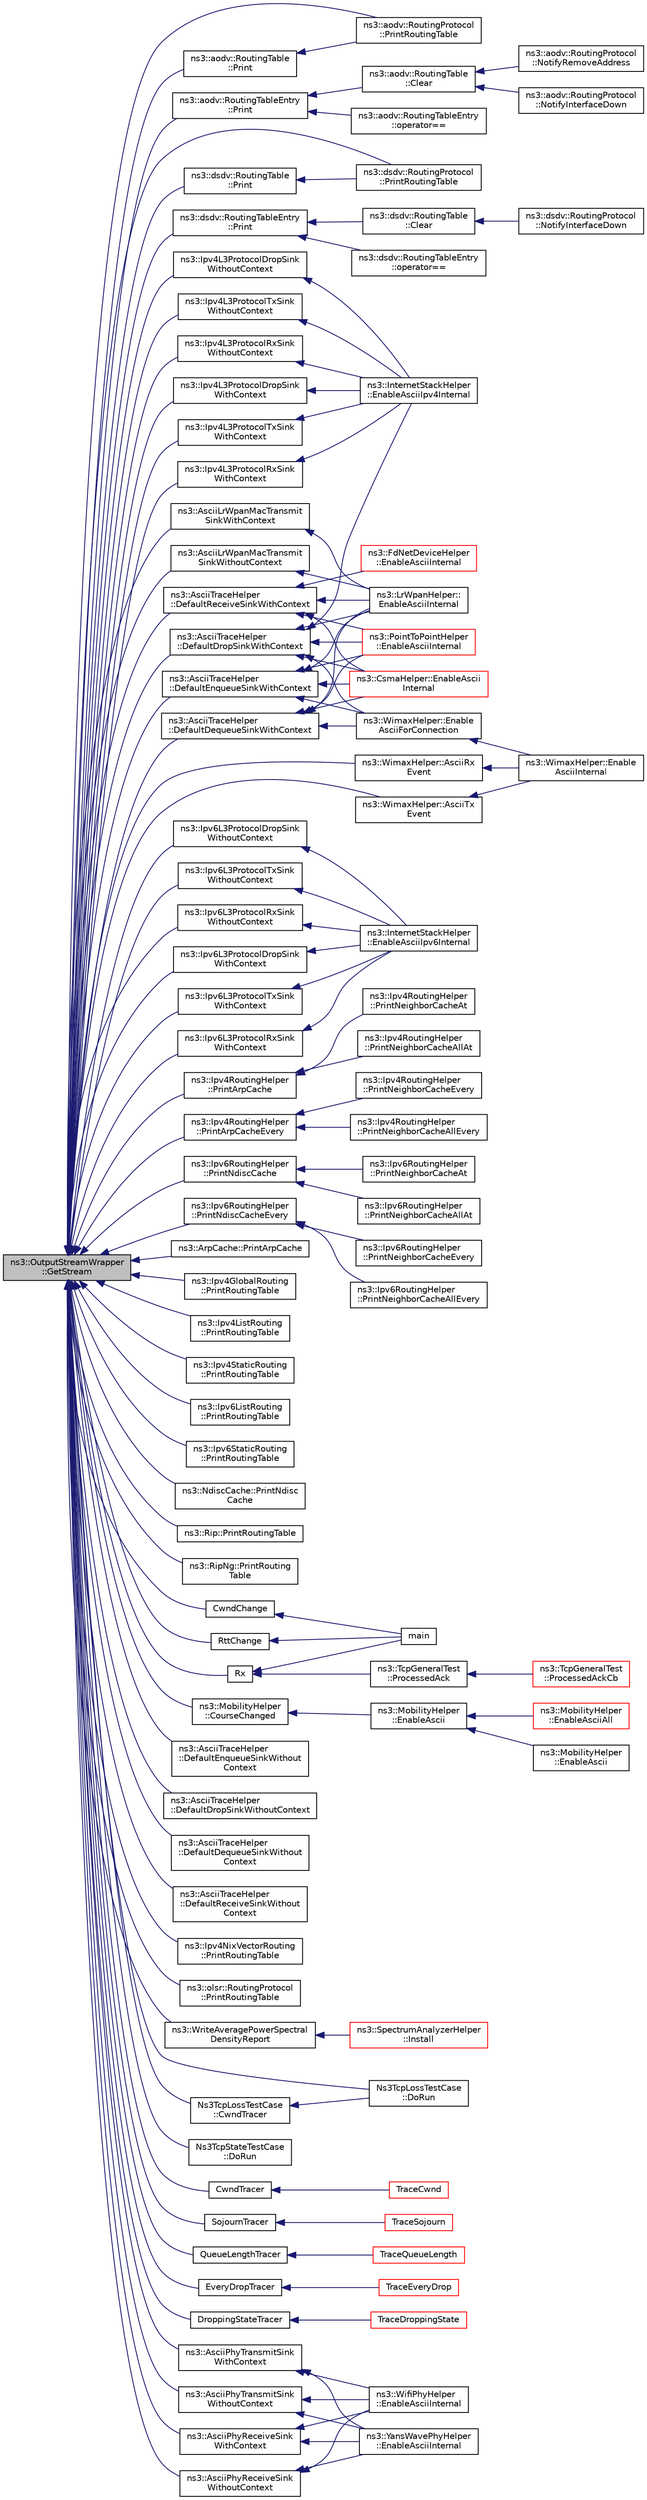 digraph "ns3::OutputStreamWrapper::GetStream"
{
  edge [fontname="Helvetica",fontsize="10",labelfontname="Helvetica",labelfontsize="10"];
  node [fontname="Helvetica",fontsize="10",shape=record];
  rankdir="LR";
  Node1 [label="ns3::OutputStreamWrapper\l::GetStream",height=0.2,width=0.4,color="black", fillcolor="grey75", style="filled", fontcolor="black"];
  Node1 -> Node2 [dir="back",color="midnightblue",fontsize="10",style="solid"];
  Node2 [label="ns3::aodv::RoutingProtocol\l::PrintRoutingTable",height=0.2,width=0.4,color="black", fillcolor="white", style="filled",URL="$db/dd0/classns3_1_1aodv_1_1RoutingProtocol.html#a8c8226567e54cf4b98fa43349ed0725a",tooltip="Print the Routing Table entries. "];
  Node1 -> Node3 [dir="back",color="midnightblue",fontsize="10",style="solid"];
  Node3 [label="ns3::aodv::RoutingTableEntry\l::Print",height=0.2,width=0.4,color="black", fillcolor="white", style="filled",URL="$d7/d69/classns3_1_1aodv_1_1RoutingTableEntry.html#abe0a4cb20972ee53d3d6032e3af42d8a"];
  Node3 -> Node4 [dir="back",color="midnightblue",fontsize="10",style="solid"];
  Node4 [label="ns3::aodv::RoutingTableEntry\l::operator==",height=0.2,width=0.4,color="black", fillcolor="white", style="filled",URL="$d7/d69/classns3_1_1aodv_1_1RoutingTableEntry.html#af7139e71d723bee9930d2083105effd5",tooltip="Compare destination address. "];
  Node3 -> Node5 [dir="back",color="midnightblue",fontsize="10",style="solid"];
  Node5 [label="ns3::aodv::RoutingTable\l::Clear",height=0.2,width=0.4,color="black", fillcolor="white", style="filled",URL="$de/d42/classns3_1_1aodv_1_1RoutingTable.html#ab5ff83df58f2178615be8a8881dbbcd6",tooltip="Delete all entries from routing table. "];
  Node5 -> Node6 [dir="back",color="midnightblue",fontsize="10",style="solid"];
  Node6 [label="ns3::aodv::RoutingProtocol\l::NotifyInterfaceDown",height=0.2,width=0.4,color="black", fillcolor="white", style="filled",URL="$db/dd0/classns3_1_1aodv_1_1RoutingProtocol.html#a26b018550c9d7195f00bc73b266cc821"];
  Node5 -> Node7 [dir="back",color="midnightblue",fontsize="10",style="solid"];
  Node7 [label="ns3::aodv::RoutingProtocol\l::NotifyRemoveAddress",height=0.2,width=0.4,color="black", fillcolor="white", style="filled",URL="$db/dd0/classns3_1_1aodv_1_1RoutingProtocol.html#aa3ada55a69e945cc414d87566cca0388"];
  Node1 -> Node8 [dir="back",color="midnightblue",fontsize="10",style="solid"];
  Node8 [label="ns3::aodv::RoutingTable\l::Print",height=0.2,width=0.4,color="black", fillcolor="white", style="filled",URL="$de/d42/classns3_1_1aodv_1_1RoutingTable.html#a96ea03f8cb07c9cdedb43e08bc000ae7",tooltip="Print routing table. "];
  Node8 -> Node2 [dir="back",color="midnightblue",fontsize="10",style="solid"];
  Node1 -> Node9 [dir="back",color="midnightblue",fontsize="10",style="solid"];
  Node9 [label="ns3::dsdv::RoutingProtocol\l::PrintRoutingTable",height=0.2,width=0.4,color="black", fillcolor="white", style="filled",URL="$de/dca/classns3_1_1dsdv_1_1RoutingProtocol.html#ac13b00f0a73404bebf2a6fccfea987d9",tooltip="Print the Routing Table entries. "];
  Node1 -> Node10 [dir="back",color="midnightblue",fontsize="10",style="solid"];
  Node10 [label="ns3::dsdv::RoutingTableEntry\l::Print",height=0.2,width=0.4,color="black", fillcolor="white", style="filled",URL="$d0/d36/classns3_1_1dsdv_1_1RoutingTableEntry.html#a9265d9edd111ba791855b81101f82eb5"];
  Node10 -> Node11 [dir="back",color="midnightblue",fontsize="10",style="solid"];
  Node11 [label="ns3::dsdv::RoutingTableEntry\l::operator==",height=0.2,width=0.4,color="black", fillcolor="white", style="filled",URL="$d0/d36/classns3_1_1dsdv_1_1RoutingTableEntry.html#a28e2c692a87aa80ca1f8063e628db5c5",tooltip="Compare destination address. "];
  Node10 -> Node12 [dir="back",color="midnightblue",fontsize="10",style="solid"];
  Node12 [label="ns3::dsdv::RoutingTable\l::Clear",height=0.2,width=0.4,color="black", fillcolor="white", style="filled",URL="$da/dc7/classns3_1_1dsdv_1_1RoutingTable.html#a4b082df912185628706b93ddbe1eeefb",tooltip="Delete all entries from routing table. "];
  Node12 -> Node13 [dir="back",color="midnightblue",fontsize="10",style="solid"];
  Node13 [label="ns3::dsdv::RoutingProtocol\l::NotifyInterfaceDown",height=0.2,width=0.4,color="black", fillcolor="white", style="filled",URL="$de/dca/classns3_1_1dsdv_1_1RoutingProtocol.html#a4c9154c20c88647918a2c0e144be6b4f"];
  Node1 -> Node14 [dir="back",color="midnightblue",fontsize="10",style="solid"];
  Node14 [label="ns3::dsdv::RoutingTable\l::Print",height=0.2,width=0.4,color="black", fillcolor="white", style="filled",URL="$da/dc7/classns3_1_1dsdv_1_1RoutingTable.html#a12577457ac58fcc4ab12b44f26955878",tooltip="Print routing table. "];
  Node14 -> Node9 [dir="back",color="midnightblue",fontsize="10",style="solid"];
  Node1 -> Node15 [dir="back",color="midnightblue",fontsize="10",style="solid"];
  Node15 [label="ns3::Ipv4L3ProtocolDropSink\lWithoutContext",height=0.2,width=0.4,color="black", fillcolor="white", style="filled",URL="$d7/d2e/namespacens3.html#aa6faccffe4e7ec3e0a1f5ea80ed7f81d",tooltip="Sync function for IPv4 dropped packet - Ascii output. "];
  Node15 -> Node16 [dir="back",color="midnightblue",fontsize="10",style="solid"];
  Node16 [label="ns3::InternetStackHelper\l::EnableAsciiIpv4Internal",height=0.2,width=0.4,color="black", fillcolor="white", style="filled",URL="$da/d33/classns3_1_1InternetStackHelper.html#ab09a45882051edfc4881fc751ccbdd48",tooltip="Enable ascii trace output on the indicated Ipv4 and interface pair. "];
  Node1 -> Node17 [dir="back",color="midnightblue",fontsize="10",style="solid"];
  Node17 [label="ns3::Ipv4L3ProtocolTxSink\lWithoutContext",height=0.2,width=0.4,color="black", fillcolor="white", style="filled",URL="$d7/d2e/namespacens3.html#ae08dabf17f5254377bcce237263a3c4d",tooltip="Sync function for IPv4 transmitted packet - Ascii output. "];
  Node17 -> Node16 [dir="back",color="midnightblue",fontsize="10",style="solid"];
  Node1 -> Node18 [dir="back",color="midnightblue",fontsize="10",style="solid"];
  Node18 [label="ns3::Ipv4L3ProtocolRxSink\lWithoutContext",height=0.2,width=0.4,color="black", fillcolor="white", style="filled",URL="$d7/d2e/namespacens3.html#ab7f559cb75bca820ec86b2be4523b8bf",tooltip="Sync function for IPv4 received packet - Ascii output. "];
  Node18 -> Node16 [dir="back",color="midnightblue",fontsize="10",style="solid"];
  Node1 -> Node19 [dir="back",color="midnightblue",fontsize="10",style="solid"];
  Node19 [label="ns3::Ipv4L3ProtocolDropSink\lWithContext",height=0.2,width=0.4,color="black", fillcolor="white", style="filled",URL="$d7/d2e/namespacens3.html#ab731704e54609d989a8b5ab8790f5948",tooltip="Sync function for IPv4 dropped packet - Ascii output. "];
  Node19 -> Node16 [dir="back",color="midnightblue",fontsize="10",style="solid"];
  Node1 -> Node20 [dir="back",color="midnightblue",fontsize="10",style="solid"];
  Node20 [label="ns3::Ipv4L3ProtocolTxSink\lWithContext",height=0.2,width=0.4,color="black", fillcolor="white", style="filled",URL="$d7/d2e/namespacens3.html#ae5c3b272528df0f20c90e9619ae8d4c1",tooltip="Sync function for IPv4 transmitted packet - Ascii output. "];
  Node20 -> Node16 [dir="back",color="midnightblue",fontsize="10",style="solid"];
  Node1 -> Node21 [dir="back",color="midnightblue",fontsize="10",style="solid"];
  Node21 [label="ns3::Ipv4L3ProtocolRxSink\lWithContext",height=0.2,width=0.4,color="black", fillcolor="white", style="filled",URL="$d7/d2e/namespacens3.html#a861f020898d092a9027edf46576a4033",tooltip="Sync function for IPv4 received packet - Ascii output. "];
  Node21 -> Node16 [dir="back",color="midnightblue",fontsize="10",style="solid"];
  Node1 -> Node22 [dir="back",color="midnightblue",fontsize="10",style="solid"];
  Node22 [label="ns3::Ipv6L3ProtocolDropSink\lWithoutContext",height=0.2,width=0.4,color="black", fillcolor="white", style="filled",URL="$d7/d2e/namespacens3.html#a7ced21c98bc6aea53aacc04207dcf51c",tooltip="Sync function for IPv6 dropped packet - Ascii output. "];
  Node22 -> Node23 [dir="back",color="midnightblue",fontsize="10",style="solid"];
  Node23 [label="ns3::InternetStackHelper\l::EnableAsciiIpv6Internal",height=0.2,width=0.4,color="black", fillcolor="white", style="filled",URL="$da/d33/classns3_1_1InternetStackHelper.html#a812b901ab8c2aff1f7feca6a9864b9c2",tooltip="Enable ascii trace output on the indicated Ipv6 and interface pair. "];
  Node1 -> Node24 [dir="back",color="midnightblue",fontsize="10",style="solid"];
  Node24 [label="ns3::Ipv6L3ProtocolTxSink\lWithoutContext",height=0.2,width=0.4,color="black", fillcolor="white", style="filled",URL="$d7/d2e/namespacens3.html#afefdbba2df6c6e8aaaf8cd04d4c65ed8",tooltip="Sync function for IPv6 transmitted packet - Ascii output. "];
  Node24 -> Node23 [dir="back",color="midnightblue",fontsize="10",style="solid"];
  Node1 -> Node25 [dir="back",color="midnightblue",fontsize="10",style="solid"];
  Node25 [label="ns3::Ipv6L3ProtocolRxSink\lWithoutContext",height=0.2,width=0.4,color="black", fillcolor="white", style="filled",URL="$d7/d2e/namespacens3.html#afebee98eb19d40184517bb4806b90130",tooltip="Sync function for IPv6 received packet - Ascii output. "];
  Node25 -> Node23 [dir="back",color="midnightblue",fontsize="10",style="solid"];
  Node1 -> Node26 [dir="back",color="midnightblue",fontsize="10",style="solid"];
  Node26 [label="ns3::Ipv6L3ProtocolDropSink\lWithContext",height=0.2,width=0.4,color="black", fillcolor="white", style="filled",URL="$d7/d2e/namespacens3.html#a4c8acaeda2989dceadb214af568d89a1",tooltip="Sync function for IPv6 dropped packet - Ascii output. "];
  Node26 -> Node23 [dir="back",color="midnightblue",fontsize="10",style="solid"];
  Node1 -> Node27 [dir="back",color="midnightblue",fontsize="10",style="solid"];
  Node27 [label="ns3::Ipv6L3ProtocolTxSink\lWithContext",height=0.2,width=0.4,color="black", fillcolor="white", style="filled",URL="$d7/d2e/namespacens3.html#aaf7b2964128423d1fa02e622009b0e04",tooltip="Sync function for IPv6 transmitted packet - Ascii output. "];
  Node27 -> Node23 [dir="back",color="midnightblue",fontsize="10",style="solid"];
  Node1 -> Node28 [dir="back",color="midnightblue",fontsize="10",style="solid"];
  Node28 [label="ns3::Ipv6L3ProtocolRxSink\lWithContext",height=0.2,width=0.4,color="black", fillcolor="white", style="filled",URL="$d7/d2e/namespacens3.html#a694eb22660f7c8a45732d834395e3900",tooltip="Sync function for IPv6 received packet - Ascii output. "];
  Node28 -> Node23 [dir="back",color="midnightblue",fontsize="10",style="solid"];
  Node1 -> Node29 [dir="back",color="midnightblue",fontsize="10",style="solid"];
  Node29 [label="ns3::Ipv4RoutingHelper\l::PrintArpCache",height=0.2,width=0.4,color="black", fillcolor="white", style="filled",URL="$df/d4e/classns3_1_1Ipv4RoutingHelper.html#ae2bcc2aced34f45479b388fa16761e85",tooltip="prints the neighbor cache of a node. "];
  Node29 -> Node30 [dir="back",color="midnightblue",fontsize="10",style="solid"];
  Node30 [label="ns3::Ipv4RoutingHelper\l::PrintNeighborCacheAllAt",height=0.2,width=0.4,color="black", fillcolor="white", style="filled",URL="$df/d4e/classns3_1_1Ipv4RoutingHelper.html#ab74b74f056874f2058c1a1b2e0573049",tooltip="prints the neighbor cache of all nodes at a particular time. "];
  Node29 -> Node31 [dir="back",color="midnightblue",fontsize="10",style="solid"];
  Node31 [label="ns3::Ipv4RoutingHelper\l::PrintNeighborCacheAt",height=0.2,width=0.4,color="black", fillcolor="white", style="filled",URL="$df/d4e/classns3_1_1Ipv4RoutingHelper.html#a6cbcf152538f660d62508ca5e398a982",tooltip="prints the neighbor cache of a node at a particular time. "];
  Node1 -> Node32 [dir="back",color="midnightblue",fontsize="10",style="solid"];
  Node32 [label="ns3::Ipv4RoutingHelper\l::PrintArpCacheEvery",height=0.2,width=0.4,color="black", fillcolor="white", style="filled",URL="$df/d4e/classns3_1_1Ipv4RoutingHelper.html#a34f51ee22efe6ae308e4843741e80388",tooltip="prints the neighbor cache of a node at regular intervals specified by user. "];
  Node32 -> Node33 [dir="back",color="midnightblue",fontsize="10",style="solid"];
  Node33 [label="ns3::Ipv4RoutingHelper\l::PrintNeighborCacheAllEvery",height=0.2,width=0.4,color="black", fillcolor="white", style="filled",URL="$df/d4e/classns3_1_1Ipv4RoutingHelper.html#ab9a6ef81b586a23f92fc1595c52661de",tooltip="prints the neighbor cache of all nodes at regular intervals specified by user. "];
  Node32 -> Node34 [dir="back",color="midnightblue",fontsize="10",style="solid"];
  Node34 [label="ns3::Ipv4RoutingHelper\l::PrintNeighborCacheEvery",height=0.2,width=0.4,color="black", fillcolor="white", style="filled",URL="$df/d4e/classns3_1_1Ipv4RoutingHelper.html#a8e2a4a699fedde1a4dd18db03c2694b0",tooltip="prints the neighbor cache of a node at regular intervals specified by user. "];
  Node1 -> Node35 [dir="back",color="midnightblue",fontsize="10",style="solid"];
  Node35 [label="ns3::Ipv6RoutingHelper\l::PrintNdiscCache",height=0.2,width=0.4,color="black", fillcolor="white", style="filled",URL="$d1/d7a/classns3_1_1Ipv6RoutingHelper.html#a582eac0a7c42f77cdc5b8319f1c25897",tooltip="prints the neighbor cache of a node. "];
  Node35 -> Node36 [dir="back",color="midnightblue",fontsize="10",style="solid"];
  Node36 [label="ns3::Ipv6RoutingHelper\l::PrintNeighborCacheAllAt",height=0.2,width=0.4,color="black", fillcolor="white", style="filled",URL="$d1/d7a/classns3_1_1Ipv6RoutingHelper.html#a3fb619b1828a73f8c4a77ba1a64c6417",tooltip="prints the neighbor cache of all nodes at a particular time. "];
  Node35 -> Node37 [dir="back",color="midnightblue",fontsize="10",style="solid"];
  Node37 [label="ns3::Ipv6RoutingHelper\l::PrintNeighborCacheAt",height=0.2,width=0.4,color="black", fillcolor="white", style="filled",URL="$d1/d7a/classns3_1_1Ipv6RoutingHelper.html#a8906443d390d97c41fdb09df227051aa",tooltip="prints the neighbor cache of a node at a particular time. "];
  Node1 -> Node38 [dir="back",color="midnightblue",fontsize="10",style="solid"];
  Node38 [label="ns3::Ipv6RoutingHelper\l::PrintNdiscCacheEvery",height=0.2,width=0.4,color="black", fillcolor="white", style="filled",URL="$d1/d7a/classns3_1_1Ipv6RoutingHelper.html#a6b83234c9aa93f14576ba9f12c87a64b",tooltip="prints the neighbor cache of a node at regular intervals specified by user. "];
  Node38 -> Node39 [dir="back",color="midnightblue",fontsize="10",style="solid"];
  Node39 [label="ns3::Ipv6RoutingHelper\l::PrintNeighborCacheAllEvery",height=0.2,width=0.4,color="black", fillcolor="white", style="filled",URL="$d1/d7a/classns3_1_1Ipv6RoutingHelper.html#a623d584ad005d7b9f5c6d43b34007243",tooltip="prints the neighbor cache of all nodes at regular intervals specified by user. "];
  Node38 -> Node40 [dir="back",color="midnightblue",fontsize="10",style="solid"];
  Node40 [label="ns3::Ipv6RoutingHelper\l::PrintNeighborCacheEvery",height=0.2,width=0.4,color="black", fillcolor="white", style="filled",URL="$d1/d7a/classns3_1_1Ipv6RoutingHelper.html#ac904dfdcd8d047f61fd20cec6ee73cda",tooltip="prints the neighbor cache of a node at regular intervals specified by user. "];
  Node1 -> Node41 [dir="back",color="midnightblue",fontsize="10",style="solid"];
  Node41 [label="ns3::ArpCache::PrintArpCache",height=0.2,width=0.4,color="black", fillcolor="white", style="filled",URL="$d4/d81/classns3_1_1ArpCache.html#a521e3f77a195864909066b493f32a3c9",tooltip="Print the ARP cache entries. "];
  Node1 -> Node42 [dir="back",color="midnightblue",fontsize="10",style="solid"];
  Node42 [label="ns3::Ipv4GlobalRouting\l::PrintRoutingTable",height=0.2,width=0.4,color="black", fillcolor="white", style="filled",URL="$db/dff/classns3_1_1Ipv4GlobalRouting.html#aa8be09f66df028d8c3832c1c0da25a7b",tooltip="Print the Routing Table entries. "];
  Node1 -> Node43 [dir="back",color="midnightblue",fontsize="10",style="solid"];
  Node43 [label="ns3::Ipv4ListRouting\l::PrintRoutingTable",height=0.2,width=0.4,color="black", fillcolor="white", style="filled",URL="$d3/d8c/classns3_1_1Ipv4ListRouting.html#afa8bf21c4f227a241a1db4a619b742fc",tooltip="Print the Routing Table entries. "];
  Node1 -> Node44 [dir="back",color="midnightblue",fontsize="10",style="solid"];
  Node44 [label="ns3::Ipv4StaticRouting\l::PrintRoutingTable",height=0.2,width=0.4,color="black", fillcolor="white", style="filled",URL="$dd/d2d/classns3_1_1Ipv4StaticRouting.html#a917ee8a51016e159903df505bf7ded25",tooltip="Print the Routing Table entries. "];
  Node1 -> Node45 [dir="back",color="midnightblue",fontsize="10",style="solid"];
  Node45 [label="ns3::Ipv6ListRouting\l::PrintRoutingTable",height=0.2,width=0.4,color="black", fillcolor="white", style="filled",URL="$d1/dc7/classns3_1_1Ipv6ListRouting.html#a0c8272a6217b35e37b6e6ac247494890",tooltip="Print the Routing Table entries. "];
  Node1 -> Node46 [dir="back",color="midnightblue",fontsize="10",style="solid"];
  Node46 [label="ns3::Ipv6StaticRouting\l::PrintRoutingTable",height=0.2,width=0.4,color="black", fillcolor="white", style="filled",URL="$dc/df9/classns3_1_1Ipv6StaticRouting.html#a39ea5334065001c093c8165d6a282550",tooltip="Print the Routing Table entries. "];
  Node1 -> Node47 [dir="back",color="midnightblue",fontsize="10",style="solid"];
  Node47 [label="ns3::NdiscCache::PrintNdisc\lCache",height=0.2,width=0.4,color="black", fillcolor="white", style="filled",URL="$d6/de7/classns3_1_1NdiscCache.html#a65e877dca047412588891aad732a4602",tooltip="Print the NDISC cache entries. "];
  Node1 -> Node48 [dir="back",color="midnightblue",fontsize="10",style="solid"];
  Node48 [label="ns3::Rip::PrintRoutingTable",height=0.2,width=0.4,color="black", fillcolor="white", style="filled",URL="$d7/d2b/classns3_1_1Rip.html#ab1ac007cf3e796e4e7bc815c942a6ff5",tooltip="Print the Routing Table entries. "];
  Node1 -> Node49 [dir="back",color="midnightblue",fontsize="10",style="solid"];
  Node49 [label="ns3::RipNg::PrintRouting\lTable",height=0.2,width=0.4,color="black", fillcolor="white", style="filled",URL="$da/d75/classns3_1_1RipNg.html#aec30027ca8085a46d680b98291e27480",tooltip="Print the Routing Table entries. "];
  Node1 -> Node50 [dir="back",color="midnightblue",fontsize="10",style="solid"];
  Node50 [label="ns3::AsciiLrWpanMacTransmit\lSinkWithContext",height=0.2,width=0.4,color="black", fillcolor="white", style="filled",URL="$d7/d2e/namespacens3.html#a33e8db15e30905da375f8fd84052eda5",tooltip="Output an ascii line representing the Transmit event (with context) "];
  Node50 -> Node51 [dir="back",color="midnightblue",fontsize="10",style="solid"];
  Node51 [label="ns3::LrWpanHelper::\lEnableAsciiInternal",height=0.2,width=0.4,color="black", fillcolor="white", style="filled",URL="$d7/de8/classns3_1_1LrWpanHelper.html#a0accf3ecc8c464cde332c92dca565c05",tooltip="Enable ascii trace output on the indicated net device. "];
  Node1 -> Node52 [dir="back",color="midnightblue",fontsize="10",style="solid"];
  Node52 [label="ns3::AsciiLrWpanMacTransmit\lSinkWithoutContext",height=0.2,width=0.4,color="black", fillcolor="white", style="filled",URL="$d7/d2e/namespacens3.html#a55e2dfa7fb9d30fbc6c174df2f29b25e",tooltip="Output an ascii line representing the Transmit event (without context) "];
  Node52 -> Node51 [dir="back",color="midnightblue",fontsize="10",style="solid"];
  Node1 -> Node53 [dir="back",color="midnightblue",fontsize="10",style="solid"];
  Node53 [label="CwndChange",height=0.2,width=0.4,color="black", fillcolor="white", style="filled",URL="$d0/db3/mmwave-tcp-building-example_8cc.html#a029700a26394b63e7e4f8fe0dc2a3e0d"];
  Node53 -> Node54 [dir="back",color="midnightblue",fontsize="10",style="solid"];
  Node54 [label="main",height=0.2,width=0.4,color="black", fillcolor="white", style="filled",URL="$d0/db3/mmwave-tcp-building-example_8cc.html#a0ddf1224851353fc92bfbff6f499fa97"];
  Node1 -> Node55 [dir="back",color="midnightblue",fontsize="10",style="solid"];
  Node55 [label="RttChange",height=0.2,width=0.4,color="black", fillcolor="white", style="filled",URL="$d0/db3/mmwave-tcp-building-example_8cc.html#a9490f3a2b4f07bb82ec1024befcb57a8"];
  Node55 -> Node54 [dir="back",color="midnightblue",fontsize="10",style="solid"];
  Node1 -> Node56 [dir="back",color="midnightblue",fontsize="10",style="solid"];
  Node56 [label="Rx",height=0.2,width=0.4,color="black", fillcolor="white", style="filled",URL="$d0/db3/mmwave-tcp-building-example_8cc.html#a44926b91325d01c8749a8e4728a65087"];
  Node56 -> Node57 [dir="back",color="midnightblue",fontsize="10",style="solid"];
  Node57 [label="ns3::TcpGeneralTest\l::ProcessedAck",height=0.2,width=0.4,color="black", fillcolor="white", style="filled",URL="$d2/dfd/classns3_1_1TcpGeneralTest.html#aaf6040114684686637a68e26a736f63d",tooltip="Processed ack. "];
  Node57 -> Node58 [dir="back",color="midnightblue",fontsize="10",style="solid"];
  Node58 [label="ns3::TcpGeneralTest\l::ProcessedAckCb",height=0.2,width=0.4,color="red", fillcolor="white", style="filled",URL="$d2/dfd/classns3_1_1TcpGeneralTest.html#af88a3e0b2df93ce521e1b83ae9e4ef76",tooltip="ACK processed Callback. "];
  Node56 -> Node54 [dir="back",color="midnightblue",fontsize="10",style="solid"];
  Node1 -> Node59 [dir="back",color="midnightblue",fontsize="10",style="solid"];
  Node59 [label="ns3::MobilityHelper\l::CourseChanged",height=0.2,width=0.4,color="black", fillcolor="white", style="filled",URL="$d8/def/classns3_1_1MobilityHelper.html#a542a56e32f638a75ef152a3f56ce553b"];
  Node59 -> Node60 [dir="back",color="midnightblue",fontsize="10",style="solid"];
  Node60 [label="ns3::MobilityHelper\l::EnableAscii",height=0.2,width=0.4,color="black", fillcolor="white", style="filled",URL="$d8/def/classns3_1_1MobilityHelper.html#af5b410b07e9d77b782714c39e3506a9e"];
  Node60 -> Node61 [dir="back",color="midnightblue",fontsize="10",style="solid"];
  Node61 [label="ns3::MobilityHelper\l::EnableAscii",height=0.2,width=0.4,color="black", fillcolor="white", style="filled",URL="$d8/def/classns3_1_1MobilityHelper.html#a2ff8bdad85411a26b6cb66eeb8398f12"];
  Node60 -> Node62 [dir="back",color="midnightblue",fontsize="10",style="solid"];
  Node62 [label="ns3::MobilityHelper\l::EnableAsciiAll",height=0.2,width=0.4,color="red", fillcolor="white", style="filled",URL="$d8/def/classns3_1_1MobilityHelper.html#a42ea087c23c41ea9c16526caa7812b40"];
  Node1 -> Node63 [dir="back",color="midnightblue",fontsize="10",style="solid"];
  Node63 [label="ns3::AsciiTraceHelper\l::DefaultEnqueueSinkWithout\lContext",height=0.2,width=0.4,color="black", fillcolor="white", style="filled",URL="$dd/da2/classns3_1_1AsciiTraceHelper.html#ad4ae3d42d9e6764ac5a3aaae5712144b",tooltip="Basic Enqueue default trace sink. "];
  Node1 -> Node64 [dir="back",color="midnightblue",fontsize="10",style="solid"];
  Node64 [label="ns3::AsciiTraceHelper\l::DefaultEnqueueSinkWithContext",height=0.2,width=0.4,color="black", fillcolor="white", style="filled",URL="$dd/da2/classns3_1_1AsciiTraceHelper.html#a9b6db67e12e13496f736f9895f211688",tooltip="Basic Enqueue default trace sink. "];
  Node64 -> Node65 [dir="back",color="midnightblue",fontsize="10",style="solid"];
  Node65 [label="ns3::CsmaHelper::EnableAscii\lInternal",height=0.2,width=0.4,color="red", fillcolor="white", style="filled",URL="$d9/dbd/classns3_1_1CsmaHelper.html#af2eac110641882febd39247258efda54",tooltip="Enable ascii trace output on the indicated net device. "];
  Node64 -> Node51 [dir="back",color="midnightblue",fontsize="10",style="solid"];
  Node64 -> Node66 [dir="back",color="midnightblue",fontsize="10",style="solid"];
  Node66 [label="ns3::PointToPointHelper\l::EnableAsciiInternal",height=0.2,width=0.4,color="red", fillcolor="white", style="filled",URL="$d5/d0d/classns3_1_1PointToPointHelper.html#a500491e31095208060544b015d1112d5",tooltip="Enable ascii trace output on the indicated net device. "];
  Node64 -> Node67 [dir="back",color="midnightblue",fontsize="10",style="solid"];
  Node67 [label="ns3::WimaxHelper::Enable\lAsciiForConnection",height=0.2,width=0.4,color="black", fillcolor="white", style="filled",URL="$de/d08/classns3_1_1WimaxHelper.html#a8d815ff3b909964ceb84feb9a688f9d5",tooltip="Enable ascii trace output on the indicated net device for a given connection. "];
  Node67 -> Node68 [dir="back",color="midnightblue",fontsize="10",style="solid"];
  Node68 [label="ns3::WimaxHelper::Enable\lAsciiInternal",height=0.2,width=0.4,color="black", fillcolor="white", style="filled",URL="$de/d08/classns3_1_1WimaxHelper.html#a17c3c18e993e68328621e3a36d5cc350",tooltip="Enable ascii trace output on the indicated net device. "];
  Node1 -> Node69 [dir="back",color="midnightblue",fontsize="10",style="solid"];
  Node69 [label="ns3::AsciiTraceHelper\l::DefaultDropSinkWithoutContext",height=0.2,width=0.4,color="black", fillcolor="white", style="filled",URL="$dd/da2/classns3_1_1AsciiTraceHelper.html#ab4af2bbcf4e503b70da26d8850b20b67",tooltip="Basic Drop default trace sink. "];
  Node1 -> Node70 [dir="back",color="midnightblue",fontsize="10",style="solid"];
  Node70 [label="ns3::AsciiTraceHelper\l::DefaultDropSinkWithContext",height=0.2,width=0.4,color="black", fillcolor="white", style="filled",URL="$dd/da2/classns3_1_1AsciiTraceHelper.html#a23bfa6926e104f782e1a8c87e54cc7e8",tooltip="Basic Drop default trace sink. "];
  Node70 -> Node65 [dir="back",color="midnightblue",fontsize="10",style="solid"];
  Node70 -> Node16 [dir="back",color="midnightblue",fontsize="10",style="solid"];
  Node70 -> Node51 [dir="back",color="midnightblue",fontsize="10",style="solid"];
  Node70 -> Node66 [dir="back",color="midnightblue",fontsize="10",style="solid"];
  Node70 -> Node67 [dir="back",color="midnightblue",fontsize="10",style="solid"];
  Node1 -> Node71 [dir="back",color="midnightblue",fontsize="10",style="solid"];
  Node71 [label="ns3::AsciiTraceHelper\l::DefaultDequeueSinkWithout\lContext",height=0.2,width=0.4,color="black", fillcolor="white", style="filled",URL="$dd/da2/classns3_1_1AsciiTraceHelper.html#a960cf13aa3f92a7e3d39fb0e54a4d6b2",tooltip="Basic Dequeue default trace sink. "];
  Node1 -> Node72 [dir="back",color="midnightblue",fontsize="10",style="solid"];
  Node72 [label="ns3::AsciiTraceHelper\l::DefaultDequeueSinkWithContext",height=0.2,width=0.4,color="black", fillcolor="white", style="filled",URL="$dd/da2/classns3_1_1AsciiTraceHelper.html#ad2f98ee493ff5ce4d775e72bb311242a",tooltip="Basic Dequeue default trace sink. "];
  Node72 -> Node65 [dir="back",color="midnightblue",fontsize="10",style="solid"];
  Node72 -> Node51 [dir="back",color="midnightblue",fontsize="10",style="solid"];
  Node72 -> Node66 [dir="back",color="midnightblue",fontsize="10",style="solid"];
  Node72 -> Node67 [dir="back",color="midnightblue",fontsize="10",style="solid"];
  Node1 -> Node73 [dir="back",color="midnightblue",fontsize="10",style="solid"];
  Node73 [label="ns3::AsciiTraceHelper\l::DefaultReceiveSinkWithout\lContext",height=0.2,width=0.4,color="black", fillcolor="white", style="filled",URL="$dd/da2/classns3_1_1AsciiTraceHelper.html#ae3ddf1e4178fb6fab83c55632c2eed03",tooltip="Basic Receive default trace sink. "];
  Node1 -> Node74 [dir="back",color="midnightblue",fontsize="10",style="solid"];
  Node74 [label="ns3::AsciiTraceHelper\l::DefaultReceiveSinkWithContext",height=0.2,width=0.4,color="black", fillcolor="white", style="filled",URL="$dd/da2/classns3_1_1AsciiTraceHelper.html#a344e3964ea89001f9df29659ac2dd4bf",tooltip="Basic Receive default trace sink. "];
  Node74 -> Node65 [dir="back",color="midnightblue",fontsize="10",style="solid"];
  Node74 -> Node75 [dir="back",color="midnightblue",fontsize="10",style="solid"];
  Node75 [label="ns3::FdNetDeviceHelper\l::EnableAsciiInternal",height=0.2,width=0.4,color="red", fillcolor="white", style="filled",URL="$d1/def/classns3_1_1FdNetDeviceHelper.html#ae302a206158bfda94ddea64b711854d2",tooltip="Enable ascii trace output on the indicated net device. "];
  Node74 -> Node51 [dir="back",color="midnightblue",fontsize="10",style="solid"];
  Node74 -> Node66 [dir="back",color="midnightblue",fontsize="10",style="solid"];
  Node1 -> Node76 [dir="back",color="midnightblue",fontsize="10",style="solid"];
  Node76 [label="ns3::Ipv4NixVectorRouting\l::PrintRoutingTable",height=0.2,width=0.4,color="black", fillcolor="white", style="filled",URL="$dd/db8/classns3_1_1Ipv4NixVectorRouting.html#ad9c8c58d1641ddc1b3dc6245f4d30213",tooltip="Print the Routing Table entries. "];
  Node1 -> Node77 [dir="back",color="midnightblue",fontsize="10",style="solid"];
  Node77 [label="ns3::olsr::RoutingProtocol\l::PrintRoutingTable",height=0.2,width=0.4,color="black", fillcolor="white", style="filled",URL="$d6/dbb/classns3_1_1olsr_1_1RoutingProtocol.html#a8b7d440d2ff617159fbf48c93e2ca895",tooltip="Print the Routing Table entries. "];
  Node1 -> Node78 [dir="back",color="midnightblue",fontsize="10",style="solid"];
  Node78 [label="ns3::WriteAveragePowerSpectral\lDensityReport",height=0.2,width=0.4,color="black", fillcolor="white", style="filled",URL="$db/d29/group__spectrum.html#ga0f83c7e6ef0082eec9df1e99ffba29b7",tooltip="Writes a report of the Average Power Spectral Density. "];
  Node78 -> Node79 [dir="back",color="midnightblue",fontsize="10",style="solid"];
  Node79 [label="ns3::SpectrumAnalyzerHelper\l::Install",height=0.2,width=0.4,color="red", fillcolor="white", style="filled",URL="$d6/d5d/classns3_1_1SpectrumAnalyzerHelper.html#a64479eb63eb6b5ad5536ee8ecf2c717a"];
  Node1 -> Node80 [dir="back",color="midnightblue",fontsize="10",style="solid"];
  Node80 [label="Ns3TcpLossTestCase\l::CwndTracer",height=0.2,width=0.4,color="black", fillcolor="white", style="filled",URL="$d7/d40/classNs3TcpLossTestCase.html#a00c3bb7a787ad770c7d7c10c9e7ad660"];
  Node80 -> Node81 [dir="back",color="midnightblue",fontsize="10",style="solid"];
  Node81 [label="Ns3TcpLossTestCase\l::DoRun",height=0.2,width=0.4,color="black", fillcolor="white", style="filled",URL="$d7/d40/classNs3TcpLossTestCase.html#aa6494c8b5df42627efd9625374b2eeeb",tooltip="Implementation to actually run this TestCase. "];
  Node1 -> Node81 [dir="back",color="midnightblue",fontsize="10",style="solid"];
  Node1 -> Node82 [dir="back",color="midnightblue",fontsize="10",style="solid"];
  Node82 [label="Ns3TcpStateTestCase\l::DoRun",height=0.2,width=0.4,color="black", fillcolor="white", style="filled",URL="$d4/d4d/classNs3TcpStateTestCase.html#a62dd7855d89e540bf08e8ac2e9febf9f",tooltip="Implementation to actually run this TestCase. "];
  Node1 -> Node83 [dir="back",color="midnightblue",fontsize="10",style="solid"];
  Node83 [label="CwndTracer",height=0.2,width=0.4,color="black", fillcolor="white", style="filled",URL="$d9/d5d/codel-vs-pfifo-asymmetric_8cc.html#a00b0ede63dc5275483d7e3f7ab0ac706"];
  Node83 -> Node84 [dir="back",color="midnightblue",fontsize="10",style="solid"];
  Node84 [label="TraceCwnd",height=0.2,width=0.4,color="red", fillcolor="white", style="filled",URL="$d9/d5d/codel-vs-pfifo-asymmetric_8cc.html#a14abe7eeb70cac35caeaf197fff9942d"];
  Node1 -> Node85 [dir="back",color="midnightblue",fontsize="10",style="solid"];
  Node85 [label="SojournTracer",height=0.2,width=0.4,color="black", fillcolor="white", style="filled",URL="$d9/d5d/codel-vs-pfifo-asymmetric_8cc.html#abe5b5ba0be4971f9a8889b1f517637d9"];
  Node85 -> Node86 [dir="back",color="midnightblue",fontsize="10",style="solid"];
  Node86 [label="TraceSojourn",height=0.2,width=0.4,color="red", fillcolor="white", style="filled",URL="$d9/d5d/codel-vs-pfifo-asymmetric_8cc.html#aa8f91732b16706b6be64dda090e6d90e"];
  Node1 -> Node87 [dir="back",color="midnightblue",fontsize="10",style="solid"];
  Node87 [label="QueueLengthTracer",height=0.2,width=0.4,color="black", fillcolor="white", style="filled",URL="$d9/d5d/codel-vs-pfifo-asymmetric_8cc.html#a2c05f34753510bfc5337c693bc9db6ad"];
  Node87 -> Node88 [dir="back",color="midnightblue",fontsize="10",style="solid"];
  Node88 [label="TraceQueueLength",height=0.2,width=0.4,color="red", fillcolor="white", style="filled",URL="$d9/d5d/codel-vs-pfifo-asymmetric_8cc.html#ad42ad75e7dad477cc7b101512f13f0a9"];
  Node1 -> Node89 [dir="back",color="midnightblue",fontsize="10",style="solid"];
  Node89 [label="EveryDropTracer",height=0.2,width=0.4,color="black", fillcolor="white", style="filled",URL="$d9/d5d/codel-vs-pfifo-asymmetric_8cc.html#a3625f5fca3e975c49f2e7643ceb2f55c"];
  Node89 -> Node90 [dir="back",color="midnightblue",fontsize="10",style="solid"];
  Node90 [label="TraceEveryDrop",height=0.2,width=0.4,color="red", fillcolor="white", style="filled",URL="$d9/d5d/codel-vs-pfifo-asymmetric_8cc.html#acc8c5885e95cf5d91788a281acfe977f"];
  Node1 -> Node91 [dir="back",color="midnightblue",fontsize="10",style="solid"];
  Node91 [label="DroppingStateTracer",height=0.2,width=0.4,color="black", fillcolor="white", style="filled",URL="$d9/d5d/codel-vs-pfifo-asymmetric_8cc.html#a3965538e9e4b5381cb4fe1023ba05e7a"];
  Node91 -> Node92 [dir="back",color="midnightblue",fontsize="10",style="solid"];
  Node92 [label="TraceDroppingState",height=0.2,width=0.4,color="red", fillcolor="white", style="filled",URL="$d9/d5d/codel-vs-pfifo-asymmetric_8cc.html#a20d7d9452b7e5c42ebc464a728682614"];
  Node1 -> Node93 [dir="back",color="midnightblue",fontsize="10",style="solid"];
  Node93 [label="ns3::AsciiPhyTransmitSink\lWithContext",height=0.2,width=0.4,color="black", fillcolor="white", style="filled",URL="$d7/d2e/namespacens3.html#ae217606eb9244d9c833b9dddbe1a964a"];
  Node93 -> Node94 [dir="back",color="midnightblue",fontsize="10",style="solid"];
  Node94 [label="ns3::YansWavePhyHelper\l::EnableAsciiInternal",height=0.2,width=0.4,color="black", fillcolor="white", style="filled",URL="$da/d63/classns3_1_1YansWavePhyHelper.html#ad015eeeabbdf7522d52de94d22fcc207",tooltip="Enable ascii trace output on the indicated net device. "];
  Node93 -> Node95 [dir="back",color="midnightblue",fontsize="10",style="solid"];
  Node95 [label="ns3::WifiPhyHelper\l::EnableAsciiInternal",height=0.2,width=0.4,color="black", fillcolor="white", style="filled",URL="$d5/df8/classns3_1_1WifiPhyHelper.html#a930fe270c6c08af23d5333b87ed5997b",tooltip="Enable ascii trace output on the indicated net device. "];
  Node1 -> Node96 [dir="back",color="midnightblue",fontsize="10",style="solid"];
  Node96 [label="ns3::AsciiPhyTransmitSink\lWithoutContext",height=0.2,width=0.4,color="black", fillcolor="white", style="filled",URL="$d7/d2e/namespacens3.html#af1e94937b00eeb80a08c06ca300bfea5"];
  Node96 -> Node94 [dir="back",color="midnightblue",fontsize="10",style="solid"];
  Node96 -> Node95 [dir="back",color="midnightblue",fontsize="10",style="solid"];
  Node1 -> Node97 [dir="back",color="midnightblue",fontsize="10",style="solid"];
  Node97 [label="ns3::AsciiPhyReceiveSink\lWithContext",height=0.2,width=0.4,color="black", fillcolor="white", style="filled",URL="$d7/d2e/namespacens3.html#a040ca8ac0d1c0a56f4e431307cb3058c"];
  Node97 -> Node94 [dir="back",color="midnightblue",fontsize="10",style="solid"];
  Node97 -> Node95 [dir="back",color="midnightblue",fontsize="10",style="solid"];
  Node1 -> Node98 [dir="back",color="midnightblue",fontsize="10",style="solid"];
  Node98 [label="ns3::AsciiPhyReceiveSink\lWithoutContext",height=0.2,width=0.4,color="black", fillcolor="white", style="filled",URL="$d7/d2e/namespacens3.html#a7ca07e06f80459c9c62e3b4e9eb6ff40"];
  Node98 -> Node94 [dir="back",color="midnightblue",fontsize="10",style="solid"];
  Node98 -> Node95 [dir="back",color="midnightblue",fontsize="10",style="solid"];
  Node1 -> Node99 [dir="back",color="midnightblue",fontsize="10",style="solid"];
  Node99 [label="ns3::WimaxHelper::AsciiRx\lEvent",height=0.2,width=0.4,color="black", fillcolor="white", style="filled",URL="$de/d08/classns3_1_1WimaxHelper.html#ab6721a4324c77fd5c9501bfe62a1b29f"];
  Node99 -> Node68 [dir="back",color="midnightblue",fontsize="10",style="solid"];
  Node1 -> Node100 [dir="back",color="midnightblue",fontsize="10",style="solid"];
  Node100 [label="ns3::WimaxHelper::AsciiTx\lEvent",height=0.2,width=0.4,color="black", fillcolor="white", style="filled",URL="$de/d08/classns3_1_1WimaxHelper.html#a7fd62a344ec6c2018316a3be5e9d2646"];
  Node100 -> Node68 [dir="back",color="midnightblue",fontsize="10",style="solid"];
}
